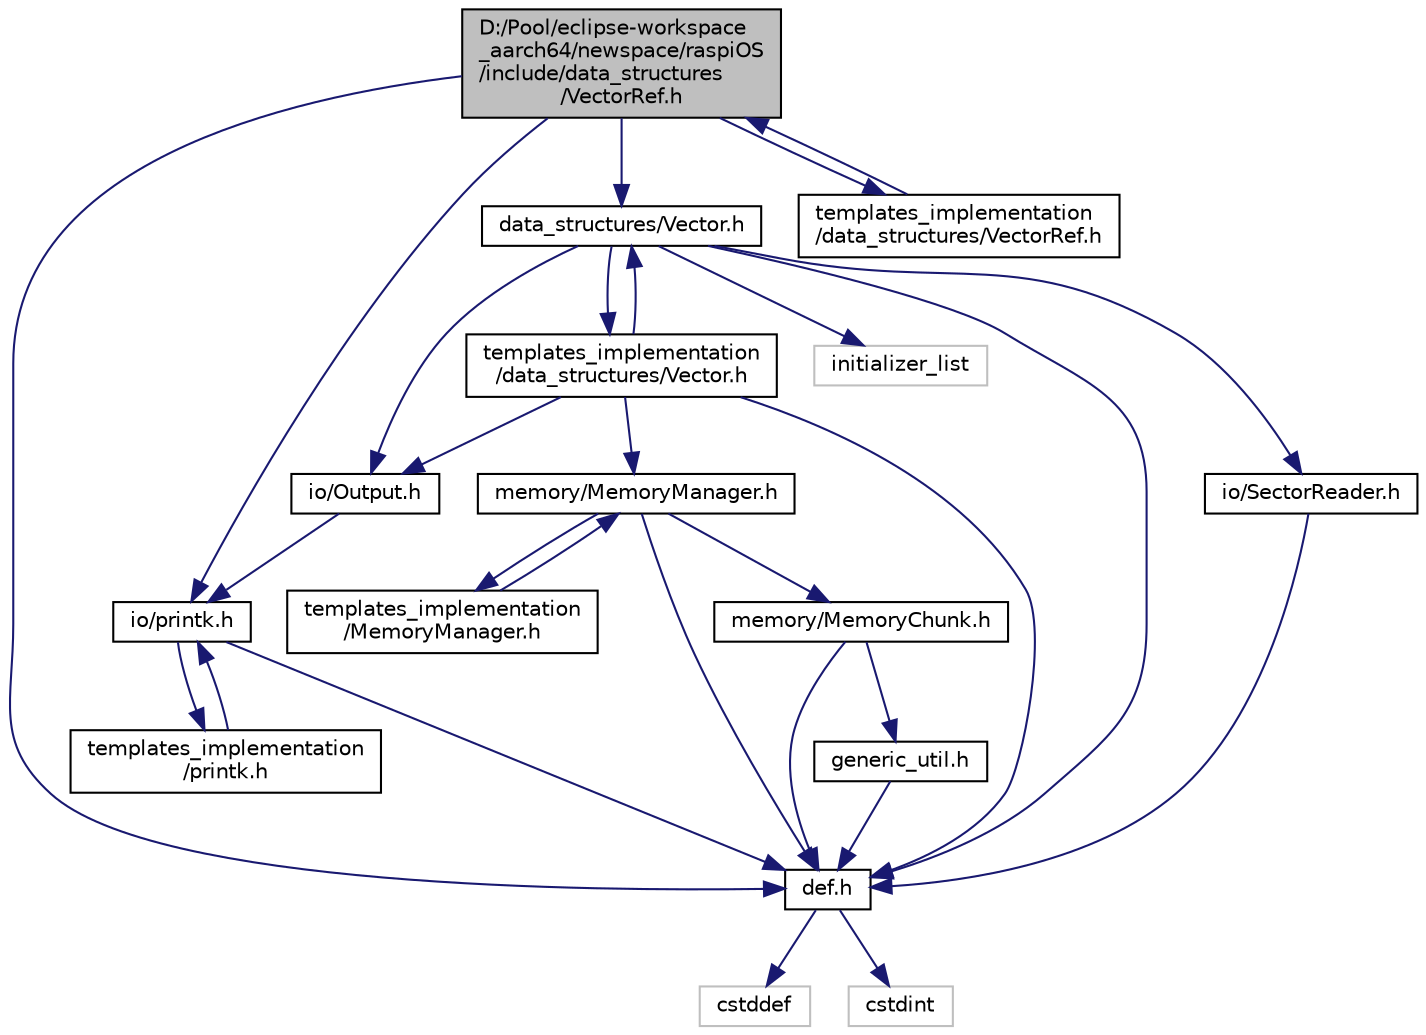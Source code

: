 digraph "D:/Pool/eclipse-workspace_aarch64/newspace/raspiOS/include/data_structures/VectorRef.h"
{
  edge [fontname="Helvetica",fontsize="10",labelfontname="Helvetica",labelfontsize="10"];
  node [fontname="Helvetica",fontsize="10",shape=record];
  Node711 [label="D:/Pool/eclipse-workspace\l_aarch64/newspace/raspiOS\l/include/data_structures\l/VectorRef.h",height=0.2,width=0.4,color="black", fillcolor="grey75", style="filled", fontcolor="black"];
  Node711 -> Node712 [color="midnightblue",fontsize="10",style="solid",fontname="Helvetica"];
  Node712 [label="def.h",height=0.2,width=0.4,color="black", fillcolor="white", style="filled",URL="$d4/da4/def_8h.html"];
  Node712 -> Node713 [color="midnightblue",fontsize="10",style="solid",fontname="Helvetica"];
  Node713 [label="cstddef",height=0.2,width=0.4,color="grey75", fillcolor="white", style="filled"];
  Node712 -> Node714 [color="midnightblue",fontsize="10",style="solid",fontname="Helvetica"];
  Node714 [label="cstdint",height=0.2,width=0.4,color="grey75", fillcolor="white", style="filled"];
  Node711 -> Node715 [color="midnightblue",fontsize="10",style="solid",fontname="Helvetica"];
  Node715 [label="data_structures/Vector.h",height=0.2,width=0.4,color="black", fillcolor="white", style="filled",URL="$d0/d70/data__structures_2_vector_8h.html"];
  Node715 -> Node712 [color="midnightblue",fontsize="10",style="solid",fontname="Helvetica"];
  Node715 -> Node716 [color="midnightblue",fontsize="10",style="solid",fontname="Helvetica"];
  Node716 [label="initializer_list",height=0.2,width=0.4,color="grey75", fillcolor="white", style="filled"];
  Node715 -> Node717 [color="midnightblue",fontsize="10",style="solid",fontname="Helvetica"];
  Node717 [label="io/SectorReader.h",height=0.2,width=0.4,color="black", fillcolor="white", style="filled",URL="$db/d73/_sector_reader_8h.html"];
  Node717 -> Node712 [color="midnightblue",fontsize="10",style="solid",fontname="Helvetica"];
  Node715 -> Node718 [color="midnightblue",fontsize="10",style="solid",fontname="Helvetica"];
  Node718 [label="io/Output.h",height=0.2,width=0.4,color="black", fillcolor="white", style="filled",URL="$d6/d77/_output_8h.html"];
  Node718 -> Node719 [color="midnightblue",fontsize="10",style="solid",fontname="Helvetica"];
  Node719 [label="io/printk.h",height=0.2,width=0.4,color="black", fillcolor="white", style="filled",URL="$dd/d17/io_2printk_8h.html"];
  Node719 -> Node712 [color="midnightblue",fontsize="10",style="solid",fontname="Helvetica"];
  Node719 -> Node720 [color="midnightblue",fontsize="10",style="solid",fontname="Helvetica"];
  Node720 [label="templates_implementation\l/printk.h",height=0.2,width=0.4,color="black", fillcolor="white", style="filled",URL="$d7/d95/templates__implementation_2printk_8h.html"];
  Node720 -> Node719 [color="midnightblue",fontsize="10",style="solid",fontname="Helvetica"];
  Node715 -> Node721 [color="midnightblue",fontsize="10",style="solid",fontname="Helvetica"];
  Node721 [label="templates_implementation\l/data_structures/Vector.h",height=0.2,width=0.4,color="black", fillcolor="white", style="filled",URL="$d6/d5d/templates__implementation_2data__structures_2_vector_8h.html"];
  Node721 -> Node712 [color="midnightblue",fontsize="10",style="solid",fontname="Helvetica"];
  Node721 -> Node715 [color="midnightblue",fontsize="10",style="solid",fontname="Helvetica"];
  Node721 -> Node722 [color="midnightblue",fontsize="10",style="solid",fontname="Helvetica"];
  Node722 [label="memory/MemoryManager.h",height=0.2,width=0.4,color="black", fillcolor="white", style="filled",URL="$d6/d76/memory_2_memory_manager_8h.html"];
  Node722 -> Node712 [color="midnightblue",fontsize="10",style="solid",fontname="Helvetica"];
  Node722 -> Node723 [color="midnightblue",fontsize="10",style="solid",fontname="Helvetica"];
  Node723 [label="memory/MemoryChunk.h",height=0.2,width=0.4,color="black", fillcolor="white", style="filled",URL="$d9/df6/_memory_chunk_8h.html"];
  Node723 -> Node712 [color="midnightblue",fontsize="10",style="solid",fontname="Helvetica"];
  Node723 -> Node724 [color="midnightblue",fontsize="10",style="solid",fontname="Helvetica"];
  Node724 [label="generic_util.h",height=0.2,width=0.4,color="black", fillcolor="white", style="filled",URL="$d6/d93/generic__util_8h.html"];
  Node724 -> Node712 [color="midnightblue",fontsize="10",style="solid",fontname="Helvetica"];
  Node722 -> Node725 [color="midnightblue",fontsize="10",style="solid",fontname="Helvetica"];
  Node725 [label="templates_implementation\l/MemoryManager.h",height=0.2,width=0.4,color="black", fillcolor="white", style="filled",URL="$dd/d2b/templates__implementation_2_memory_manager_8h.html"];
  Node725 -> Node722 [color="midnightblue",fontsize="10",style="solid",fontname="Helvetica"];
  Node721 -> Node718 [color="midnightblue",fontsize="10",style="solid",fontname="Helvetica"];
  Node711 -> Node719 [color="midnightblue",fontsize="10",style="solid",fontname="Helvetica"];
  Node711 -> Node726 [color="midnightblue",fontsize="10",style="solid",fontname="Helvetica"];
  Node726 [label="templates_implementation\l/data_structures/VectorRef.h",height=0.2,width=0.4,color="black", fillcolor="white", style="filled",URL="$d0/d4d/templates__implementation_2data__structures_2_vector_ref_8h.html"];
  Node726 -> Node711 [color="midnightblue",fontsize="10",style="solid",fontname="Helvetica"];
}
